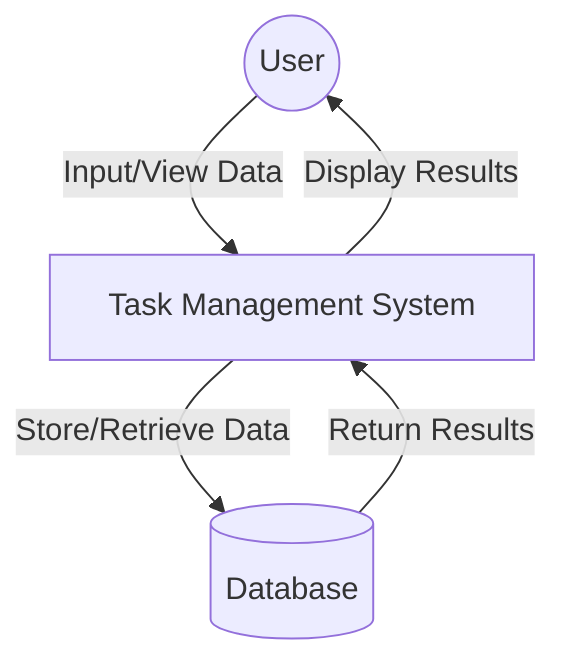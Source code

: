 graph TD
    User((User))
    System[Task Management System]
    DB[(Database)]
    
    User -->|Input/View Data| System
    System -->|Store/Retrieve Data| DB
    DB -->|Return Results| System
    System -->|Display Results| User